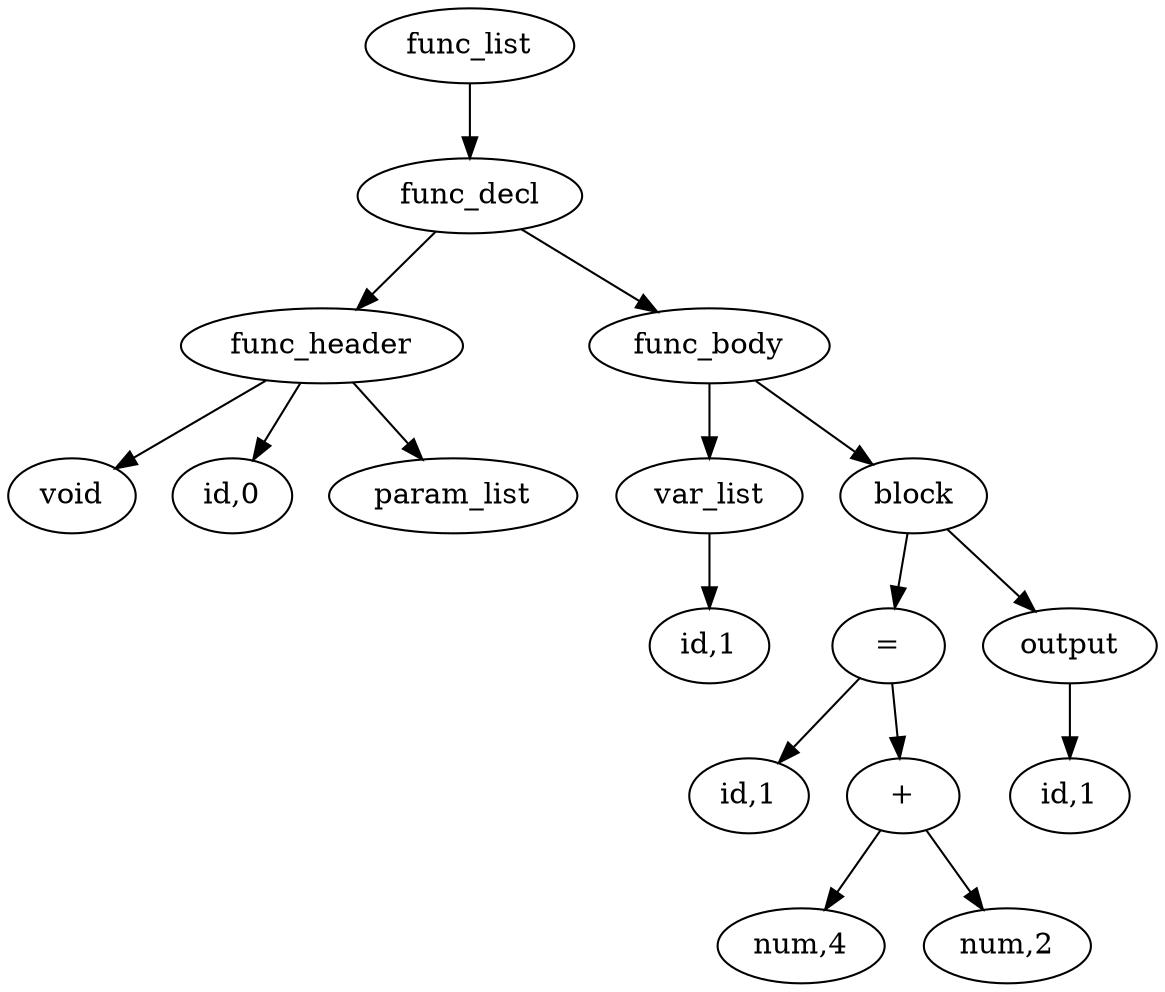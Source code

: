 digraph {
graph [ordering="out"];
node0[label="func_list"];
node1[label="func_decl"];
node2[label="func_header"];
node3[label="void"];
node2 -> node3;
node4[label="id,0"];
node2 -> node4;
node5[label="param_list"];
node2 -> node5;
node1 -> node2;
node6[label="func_body"];
node7[label="var_list"];
node8[label="id,1"];
node7 -> node8;
node6 -> node7;
node9[label="block"];
node10[label="="];
node11[label="id,1"];
node10 -> node11;
node12[label="+"];
node13[label="num,4"];
node12 -> node13;
node14[label="num,2"];
node12 -> node14;
node10 -> node12;
node9 -> node10;
node15[label="output"];
node16[label="id,1"];
node15 -> node16;
node9 -> node15;
node6 -> node9;
node1 -> node6;
node0 -> node1;
}
